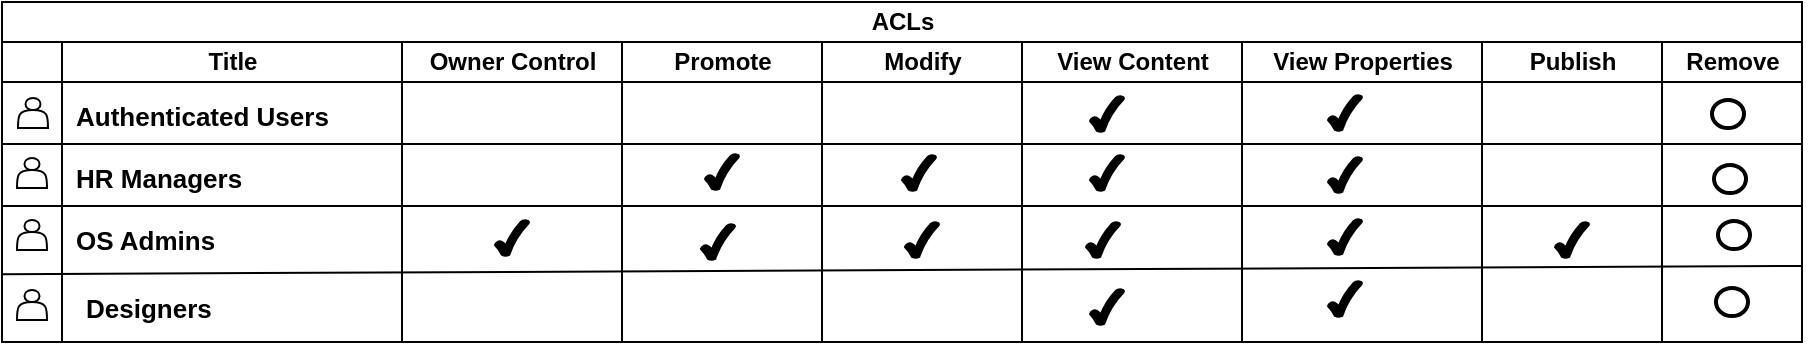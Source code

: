 <mxfile version="10.8.9" type="device"><diagram id="528Ghf0QkwEZRYC7vHPi" name="Page-1"><mxGraphModel dx="988" dy="532" grid="1" gridSize="10" guides="1" tooltips="1" connect="1" arrows="1" fold="1" page="1" pageScale="1" pageWidth="850" pageHeight="1100" math="0" shadow="0"><root><mxCell id="0"/><mxCell id="1" parent="0"/><mxCell id="L2LlGkxPSywtLjYSZtQ6-1" value="ACLs" style="swimlane;html=1;childLayout=stackLayout;resizeParent=1;resizeParentMax=0;startSize=20;" vertex="1" parent="1"><mxGeometry x="150" y="10" width="900" height="170" as="geometry"><mxRectangle x="150" y="10" width="60" height="20" as="alternateBounds"/></mxGeometry></mxCell><mxCell id="L2LlGkxPSywtLjYSZtQ6-2" value="" style="swimlane;html=1;startSize=20;" vertex="1" parent="L2LlGkxPSywtLjYSZtQ6-1"><mxGeometry y="20" width="30" height="150" as="geometry"/></mxCell><mxCell id="L2LlGkxPSywtLjYSZtQ6-9" value="" style="shape=actor;whiteSpace=wrap;html=1;" vertex="1" parent="L2LlGkxPSywtLjYSZtQ6-2"><mxGeometry x="8" y="28" width="15" height="15" as="geometry"/></mxCell><mxCell id="L2LlGkxPSywtLjYSZtQ6-10" value="" style="shape=actor;whiteSpace=wrap;html=1;" vertex="1" parent="L2LlGkxPSywtLjYSZtQ6-2"><mxGeometry x="7.5" y="58" width="15" height="15" as="geometry"/></mxCell><mxCell id="L2LlGkxPSywtLjYSZtQ6-11" value="" style="shape=actor;whiteSpace=wrap;html=1;" vertex="1" parent="L2LlGkxPSywtLjYSZtQ6-2"><mxGeometry x="7.5" y="89" width="15" height="15" as="geometry"/></mxCell><mxCell id="L2LlGkxPSywtLjYSZtQ6-12" value="" style="shape=actor;whiteSpace=wrap;html=1;" vertex="1" parent="L2LlGkxPSywtLjYSZtQ6-2"><mxGeometry x="7.5" y="124" width="15" height="15" as="geometry"/></mxCell><mxCell id="L2LlGkxPSywtLjYSZtQ6-3" value="Title" style="swimlane;html=1;startSize=20;" vertex="1" parent="L2LlGkxPSywtLjYSZtQ6-1"><mxGeometry x="30" y="20" width="170" height="150" as="geometry"><mxRectangle x="120" y="20" width="70" height="170" as="alternateBounds"/></mxGeometry></mxCell><mxCell id="L2LlGkxPSywtLjYSZtQ6-64" value="&lt;font color=&quot;#000000&quot; style=&quot;font-size: 13px;&quot;&gt;HR Managers&lt;/font&gt;" style="text;html=1;resizable=0;points=[];autosize=1;align=left;verticalAlign=top;spacingTop=-4;fontColor=#FF0000;fontSize=13;fontStyle=1" vertex="1" parent="L2LlGkxPSywtLjYSZtQ6-3"><mxGeometry x="5" y="57.5" width="90" height="20" as="geometry"/></mxCell><mxCell id="L2LlGkxPSywtLjYSZtQ6-65" value="&lt;font color=&quot;#000000&quot; style=&quot;font-size: 13px&quot;&gt;OS Admins&lt;br&gt;&lt;/font&gt;" style="text;html=1;resizable=0;points=[];autosize=1;align=left;verticalAlign=top;spacingTop=-4;fontColor=#FF0000;fontSize=13;fontStyle=1" vertex="1" parent="L2LlGkxPSywtLjYSZtQ6-3"><mxGeometry x="5" y="89" width="80" height="20" as="geometry"/></mxCell><mxCell id="L2LlGkxPSywtLjYSZtQ6-66" value="&lt;font color=&quot;#000000&quot; style=&quot;font-size: 13px&quot;&gt;Designers&lt;br&gt;&lt;/font&gt;" style="text;html=1;resizable=0;points=[];autosize=1;align=left;verticalAlign=top;spacingTop=-4;fontColor=#FF0000;fontSize=13;fontStyle=1" vertex="1" parent="L2LlGkxPSywtLjYSZtQ6-3"><mxGeometry x="10" y="123" width="70" height="20" as="geometry"/></mxCell><mxCell id="L2LlGkxPSywtLjYSZtQ6-8" value="Owner Control" style="swimlane;html=1;startSize=20;" vertex="1" parent="L2LlGkxPSywtLjYSZtQ6-1"><mxGeometry x="200" y="20" width="110" height="150" as="geometry"><mxRectangle x="120" y="20" width="70" height="170" as="alternateBounds"/></mxGeometry></mxCell><mxCell id="L2LlGkxPSywtLjYSZtQ6-78" value="" style="verticalLabelPosition=bottom;verticalAlign=top;html=1;shape=mxgraph.basic.tick;strokeWidth=1;fontSize=13;fontColor=#FF0000;fillColor=#000000;" vertex="1" parent="L2LlGkxPSywtLjYSZtQ6-8"><mxGeometry x="46.5" y="89" width="17" height="18" as="geometry"/></mxCell><mxCell id="L2LlGkxPSywtLjYSZtQ6-4" value="Promote" style="swimlane;html=1;startSize=20;" vertex="1" parent="L2LlGkxPSywtLjYSZtQ6-1"><mxGeometry x="310" y="20" width="100" height="150" as="geometry"><mxRectangle x="470" y="20" width="70" height="150" as="alternateBounds"/></mxGeometry></mxCell><mxCell id="L2LlGkxPSywtLjYSZtQ6-75" value="" style="verticalLabelPosition=bottom;verticalAlign=top;html=1;shape=mxgraph.basic.tick;strokeWidth=1;fontSize=13;fontColor=#FF0000;fillColor=#000000;" vertex="1" parent="L2LlGkxPSywtLjYSZtQ6-4"><mxGeometry x="41.5" y="56" width="17" height="18" as="geometry"/></mxCell><mxCell id="L2LlGkxPSywtLjYSZtQ6-77" value="" style="verticalLabelPosition=bottom;verticalAlign=top;html=1;shape=mxgraph.basic.tick;strokeWidth=1;fontSize=13;fontColor=#FF0000;fillColor=#000000;" vertex="1" parent="L2LlGkxPSywtLjYSZtQ6-4"><mxGeometry x="39.5" y="91" width="17" height="18" as="geometry"/></mxCell><mxCell id="L2LlGkxPSywtLjYSZtQ6-33" value="Modify" style="swimlane;html=1;startSize=20;" vertex="1" parent="L2LlGkxPSywtLjYSZtQ6-1"><mxGeometry x="410" y="20" width="100" height="150" as="geometry"><mxRectangle x="470" y="20" width="70" height="150" as="alternateBounds"/></mxGeometry></mxCell><mxCell id="L2LlGkxPSywtLjYSZtQ6-76" value="" style="verticalLabelPosition=bottom;verticalAlign=top;html=1;shape=mxgraph.basic.tick;strokeWidth=1;fontSize=13;fontColor=#FF0000;fillColor=#000000;" vertex="1" parent="L2LlGkxPSywtLjYSZtQ6-33"><mxGeometry x="40" y="56.5" width="17" height="18" as="geometry"/></mxCell><mxCell id="L2LlGkxPSywtLjYSZtQ6-79" value="" style="verticalLabelPosition=bottom;verticalAlign=top;html=1;shape=mxgraph.basic.tick;strokeWidth=1;fontSize=13;fontColor=#FF0000;fillColor=#000000;" vertex="1" parent="L2LlGkxPSywtLjYSZtQ6-33"><mxGeometry x="41.5" y="90" width="17" height="18" as="geometry"/></mxCell><mxCell id="L2LlGkxPSywtLjYSZtQ6-35" value="View Content" style="swimlane;html=1;startSize=20;" vertex="1" parent="L2LlGkxPSywtLjYSZtQ6-1"><mxGeometry x="510" y="20" width="110" height="150" as="geometry"><mxRectangle x="470" y="20" width="70" height="150" as="alternateBounds"/></mxGeometry></mxCell><mxCell id="L2LlGkxPSywtLjYSZtQ6-67" value="" style="verticalLabelPosition=bottom;verticalAlign=top;html=1;shape=mxgraph.basic.tick;strokeWidth=1;fontSize=13;fontColor=#FF0000;fillColor=#000000;" vertex="1" parent="L2LlGkxPSywtLjYSZtQ6-35"><mxGeometry x="34" y="27" width="17" height="18" as="geometry"/></mxCell><mxCell id="L2LlGkxPSywtLjYSZtQ6-69" value="" style="verticalLabelPosition=bottom;verticalAlign=top;html=1;shape=mxgraph.basic.tick;strokeWidth=1;fontSize=13;fontColor=#FF0000;fillColor=#000000;" vertex="1" parent="L2LlGkxPSywtLjYSZtQ6-35"><mxGeometry x="32" y="90" width="17" height="18" as="geometry"/></mxCell><mxCell id="L2LlGkxPSywtLjYSZtQ6-36" value="View Properties" style="swimlane;html=1;startSize=20;" vertex="1" parent="L2LlGkxPSywtLjYSZtQ6-1"><mxGeometry x="620" y="20" width="120" height="150" as="geometry"><mxRectangle x="470" y="20" width="70" height="150" as="alternateBounds"/></mxGeometry></mxCell><mxCell id="L2LlGkxPSywtLjYSZtQ6-71" value="" style="verticalLabelPosition=bottom;verticalAlign=top;html=1;shape=mxgraph.basic.tick;strokeWidth=1;fontSize=13;fontColor=#FF0000;fillColor=#000000;" vertex="1" parent="L2LlGkxPSywtLjYSZtQ6-36"><mxGeometry x="43" y="26.5" width="17" height="18" as="geometry"/></mxCell><mxCell id="L2LlGkxPSywtLjYSZtQ6-72" value="" style="verticalLabelPosition=bottom;verticalAlign=top;html=1;shape=mxgraph.basic.tick;strokeWidth=1;fontSize=13;fontColor=#FF0000;fillColor=#000000;" vertex="1" parent="L2LlGkxPSywtLjYSZtQ6-36"><mxGeometry x="43" y="57.5" width="17" height="18" as="geometry"/></mxCell><mxCell id="L2LlGkxPSywtLjYSZtQ6-73" value="" style="verticalLabelPosition=bottom;verticalAlign=top;html=1;shape=mxgraph.basic.tick;strokeWidth=1;fontSize=13;fontColor=#FF0000;fillColor=#000000;" vertex="1" parent="L2LlGkxPSywtLjYSZtQ6-36"><mxGeometry x="43" y="88.5" width="17" height="18" as="geometry"/></mxCell><mxCell id="L2LlGkxPSywtLjYSZtQ6-54" value="Publish" style="swimlane;html=1;startSize=20;" vertex="1" parent="L2LlGkxPSywtLjYSZtQ6-1"><mxGeometry x="740" y="20" width="90" height="150" as="geometry"><mxRectangle x="470" y="20" width="70" height="150" as="alternateBounds"/></mxGeometry></mxCell><mxCell id="L2LlGkxPSywtLjYSZtQ6-80" value="" style="verticalLabelPosition=bottom;verticalAlign=top;html=1;shape=mxgraph.basic.tick;strokeWidth=1;fontSize=13;fontColor=#FF0000;fillColor=#000000;" vertex="1" parent="L2LlGkxPSywtLjYSZtQ6-54"><mxGeometry x="36.5" y="90" width="17" height="18" as="geometry"/></mxCell><mxCell id="L2LlGkxPSywtLjYSZtQ6-55" value="Remove" style="swimlane;html=1;startSize=20;" vertex="1" parent="L2LlGkxPSywtLjYSZtQ6-1"><mxGeometry x="830" y="20" width="70" height="150" as="geometry"><mxRectangle x="470" y="20" width="70" height="150" as="alternateBounds"/></mxGeometry></mxCell><mxCell id="L2LlGkxPSywtLjYSZtQ6-81" value="" style="ellipse;shape=doubleEllipse;margin=10;strokeWidth=2;fontSize=14;whiteSpace=wrap;html=1;align=center;fillColor=#FFFFFF;" vertex="1" parent="L2LlGkxPSywtLjYSZtQ6-55"><mxGeometry x="25" y="29" width="16" height="14" as="geometry"/></mxCell><mxCell id="L2LlGkxPSywtLjYSZtQ6-16" value="" style="endArrow=none;html=1;exitX=0;exitY=0.5;exitDx=0;exitDy=0;" edge="1" parent="L2LlGkxPSywtLjYSZtQ6-1"><mxGeometry width="50" height="50" relative="1" as="geometry"><mxPoint y="102" as="sourcePoint"/><mxPoint x="900" y="102" as="targetPoint"/><Array as="points"><mxPoint x="290" y="102"/></Array></mxGeometry></mxCell><mxCell id="L2LlGkxPSywtLjYSZtQ6-17" value="" style="endArrow=none;html=1;exitX=0;exitY=0.75;exitDx=0;exitDy=0;" edge="1" parent="L2LlGkxPSywtLjYSZtQ6-1"><mxGeometry width="50" height="50" relative="1" as="geometry"><mxPoint x="-0.353" y="136.118" as="sourcePoint"/><mxPoint x="900" y="132" as="targetPoint"/></mxGeometry></mxCell><mxCell id="L2LlGkxPSywtLjYSZtQ6-15" value="" style="endArrow=none;html=1;" edge="1" parent="1"><mxGeometry width="50" height="50" relative="1" as="geometry"><mxPoint x="150" y="81" as="sourcePoint"/><mxPoint x="1050" y="81" as="targetPoint"/></mxGeometry></mxCell><mxCell id="L2LlGkxPSywtLjYSZtQ6-63" value="&lt;font color=&quot;#000000&quot; style=&quot;font-size: 13px;&quot;&gt;Authenticated Users&lt;/font&gt;" style="text;html=1;resizable=0;points=[];autosize=1;align=left;verticalAlign=top;spacingTop=-4;fontColor=#FF0000;fontSize=13;fontStyle=1" vertex="1" parent="1"><mxGeometry x="185" y="57" width="120" height="20" as="geometry"/></mxCell><mxCell id="L2LlGkxPSywtLjYSZtQ6-68" value="" style="verticalLabelPosition=bottom;verticalAlign=top;html=1;shape=mxgraph.basic.tick;strokeWidth=1;fontSize=13;fontColor=#FF0000;fillColor=#000000;" vertex="1" parent="1"><mxGeometry x="694" y="86.5" width="17" height="18" as="geometry"/></mxCell><mxCell id="L2LlGkxPSywtLjYSZtQ6-70" value="" style="verticalLabelPosition=bottom;verticalAlign=top;html=1;shape=mxgraph.basic.tick;strokeWidth=1;fontSize=13;fontColor=#FF0000;fillColor=#000000;" vertex="1" parent="1"><mxGeometry x="694" y="153.5" width="17" height="18" as="geometry"/></mxCell><mxCell id="L2LlGkxPSywtLjYSZtQ6-74" value="" style="verticalLabelPosition=bottom;verticalAlign=top;html=1;shape=mxgraph.basic.tick;strokeWidth=1;fontSize=13;fontColor=#FF0000;fillColor=#000000;" vertex="1" parent="1"><mxGeometry x="813" y="149.5" width="17" height="18" as="geometry"/></mxCell><mxCell id="L2LlGkxPSywtLjYSZtQ6-82" value="" style="ellipse;shape=doubleEllipse;margin=10;strokeWidth=2;fontSize=14;whiteSpace=wrap;html=1;align=center;fillColor=#FFFFFF;" vertex="1" parent="1"><mxGeometry x="1006" y="91.5" width="16" height="14" as="geometry"/></mxCell><mxCell id="L2LlGkxPSywtLjYSZtQ6-83" value="" style="ellipse;shape=doubleEllipse;margin=10;strokeWidth=2;fontSize=14;whiteSpace=wrap;html=1;align=center;fillColor=#FFFFFF;" vertex="1" parent="1"><mxGeometry x="1008" y="119.5" width="16" height="14" as="geometry"/></mxCell><mxCell id="L2LlGkxPSywtLjYSZtQ6-84" value="" style="ellipse;shape=doubleEllipse;margin=10;strokeWidth=2;fontSize=14;whiteSpace=wrap;html=1;align=center;fillColor=#FFFFFF;" vertex="1" parent="1"><mxGeometry x="1007" y="153" width="16" height="14" as="geometry"/></mxCell></root></mxGraphModel></diagram></mxfile>